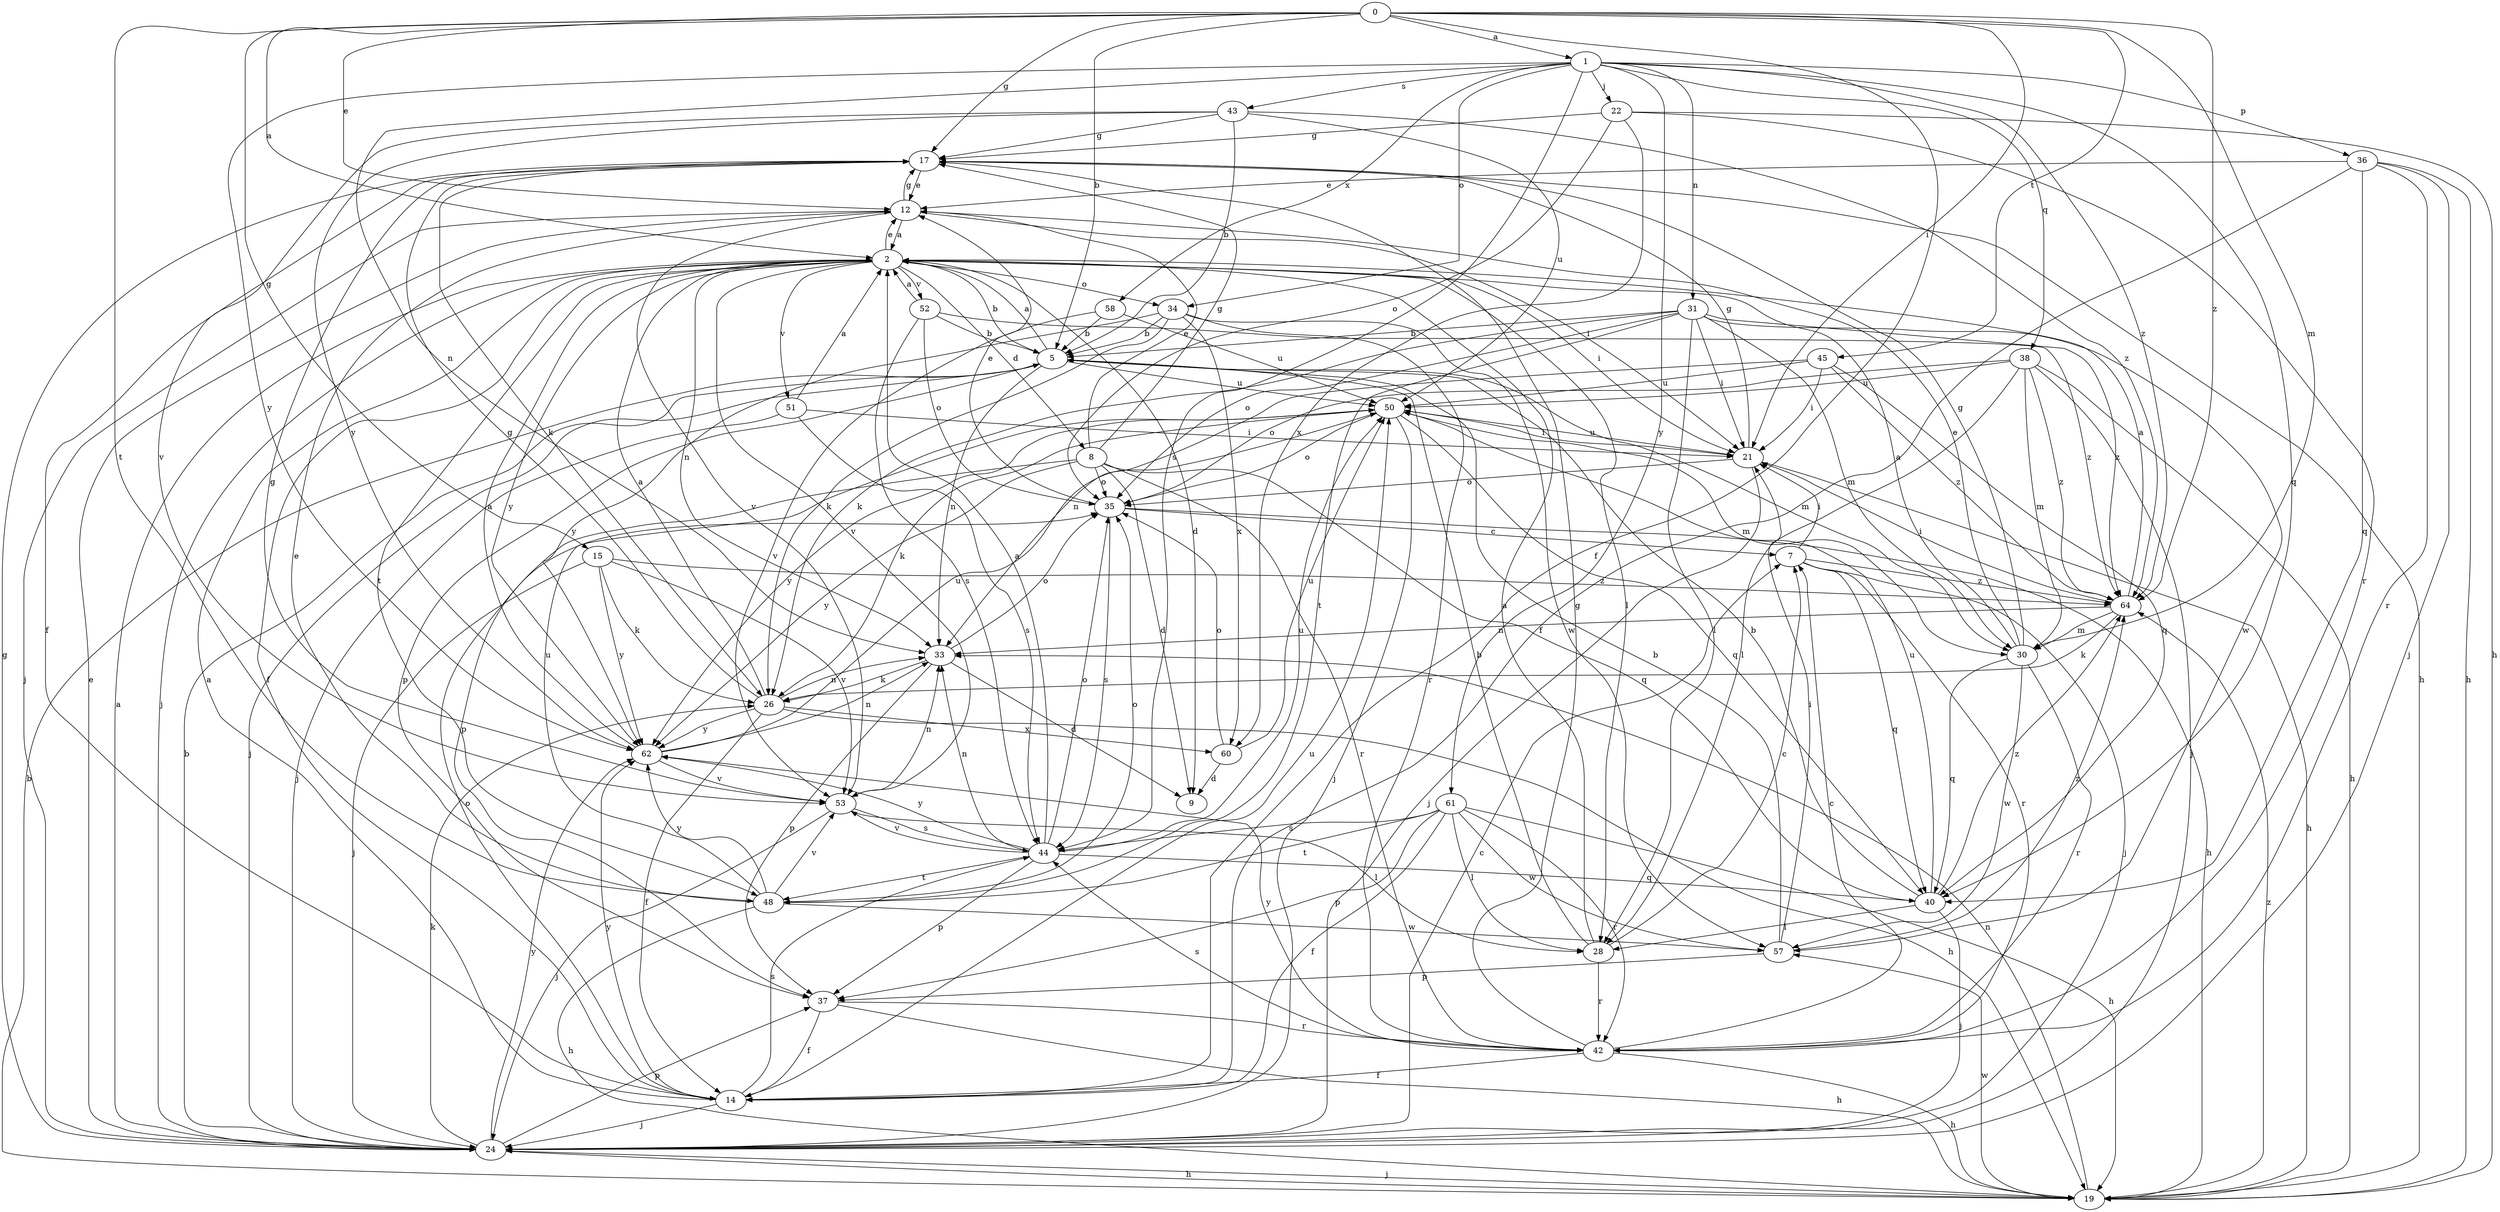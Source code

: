 strict digraph  {
0;
1;
2;
5;
7;
8;
9;
12;
14;
15;
17;
19;
21;
22;
24;
26;
28;
30;
31;
33;
34;
35;
36;
37;
38;
40;
42;
43;
44;
45;
48;
50;
51;
52;
53;
57;
58;
60;
61;
62;
64;
0 -> 1  [label=a];
0 -> 2  [label=a];
0 -> 5  [label=b];
0 -> 12  [label=e];
0 -> 14  [label=f];
0 -> 15  [label=g];
0 -> 17  [label=g];
0 -> 21  [label=i];
0 -> 30  [label=m];
0 -> 45  [label=t];
0 -> 48  [label=t];
0 -> 64  [label=z];
1 -> 22  [label=j];
1 -> 31  [label=n];
1 -> 33  [label=n];
1 -> 34  [label=o];
1 -> 36  [label=p];
1 -> 38  [label=q];
1 -> 40  [label=q];
1 -> 43  [label=s];
1 -> 44  [label=s];
1 -> 58  [label=x];
1 -> 61  [label=y];
1 -> 62  [label=y];
1 -> 64  [label=z];
2 -> 5  [label=b];
2 -> 8  [label=d];
2 -> 9  [label=d];
2 -> 12  [label=e];
2 -> 14  [label=f];
2 -> 21  [label=i];
2 -> 24  [label=j];
2 -> 28  [label=l];
2 -> 33  [label=n];
2 -> 34  [label=o];
2 -> 48  [label=t];
2 -> 51  [label=v];
2 -> 52  [label=v];
2 -> 53  [label=v];
2 -> 62  [label=y];
5 -> 2  [label=a];
5 -> 24  [label=j];
5 -> 30  [label=m];
5 -> 33  [label=n];
5 -> 37  [label=p];
5 -> 50  [label=u];
7 -> 21  [label=i];
7 -> 24  [label=j];
7 -> 40  [label=q];
7 -> 42  [label=r];
7 -> 64  [label=z];
8 -> 9  [label=d];
8 -> 12  [label=e];
8 -> 17  [label=g];
8 -> 35  [label=o];
8 -> 37  [label=p];
8 -> 40  [label=q];
8 -> 42  [label=r];
8 -> 62  [label=y];
12 -> 2  [label=a];
12 -> 17  [label=g];
12 -> 21  [label=i];
12 -> 24  [label=j];
12 -> 53  [label=v];
14 -> 2  [label=a];
14 -> 24  [label=j];
14 -> 35  [label=o];
14 -> 44  [label=s];
14 -> 50  [label=u];
14 -> 62  [label=y];
15 -> 24  [label=j];
15 -> 26  [label=k];
15 -> 53  [label=v];
15 -> 62  [label=y];
15 -> 64  [label=z];
17 -> 12  [label=e];
17 -> 14  [label=f];
17 -> 19  [label=h];
17 -> 26  [label=k];
19 -> 5  [label=b];
19 -> 24  [label=j];
19 -> 33  [label=n];
19 -> 57  [label=w];
19 -> 64  [label=z];
21 -> 17  [label=g];
21 -> 19  [label=h];
21 -> 24  [label=j];
21 -> 35  [label=o];
21 -> 50  [label=u];
22 -> 17  [label=g];
22 -> 19  [label=h];
22 -> 35  [label=o];
22 -> 42  [label=r];
22 -> 60  [label=x];
24 -> 2  [label=a];
24 -> 5  [label=b];
24 -> 7  [label=c];
24 -> 12  [label=e];
24 -> 17  [label=g];
24 -> 19  [label=h];
24 -> 26  [label=k];
24 -> 37  [label=p];
24 -> 62  [label=y];
26 -> 2  [label=a];
26 -> 14  [label=f];
26 -> 17  [label=g];
26 -> 19  [label=h];
26 -> 33  [label=n];
26 -> 60  [label=x];
26 -> 62  [label=y];
28 -> 2  [label=a];
28 -> 5  [label=b];
28 -> 7  [label=c];
28 -> 42  [label=r];
30 -> 2  [label=a];
30 -> 12  [label=e];
30 -> 17  [label=g];
30 -> 40  [label=q];
30 -> 42  [label=r];
30 -> 57  [label=w];
31 -> 5  [label=b];
31 -> 21  [label=i];
31 -> 26  [label=k];
31 -> 28  [label=l];
31 -> 30  [label=m];
31 -> 35  [label=o];
31 -> 48  [label=t];
31 -> 57  [label=w];
31 -> 64  [label=z];
33 -> 9  [label=d];
33 -> 26  [label=k];
33 -> 35  [label=o];
33 -> 37  [label=p];
34 -> 5  [label=b];
34 -> 26  [label=k];
34 -> 42  [label=r];
34 -> 57  [label=w];
34 -> 60  [label=x];
34 -> 62  [label=y];
35 -> 7  [label=c];
35 -> 12  [label=e];
35 -> 19  [label=h];
35 -> 44  [label=s];
36 -> 12  [label=e];
36 -> 14  [label=f];
36 -> 19  [label=h];
36 -> 24  [label=j];
36 -> 40  [label=q];
36 -> 42  [label=r];
37 -> 14  [label=f];
37 -> 19  [label=h];
37 -> 42  [label=r];
38 -> 19  [label=h];
38 -> 24  [label=j];
38 -> 28  [label=l];
38 -> 30  [label=m];
38 -> 35  [label=o];
38 -> 50  [label=u];
38 -> 64  [label=z];
40 -> 5  [label=b];
40 -> 24  [label=j];
40 -> 28  [label=l];
40 -> 50  [label=u];
40 -> 64  [label=z];
42 -> 7  [label=c];
42 -> 14  [label=f];
42 -> 17  [label=g];
42 -> 19  [label=h];
42 -> 44  [label=s];
42 -> 62  [label=y];
43 -> 5  [label=b];
43 -> 17  [label=g];
43 -> 50  [label=u];
43 -> 53  [label=v];
43 -> 62  [label=y];
43 -> 64  [label=z];
44 -> 2  [label=a];
44 -> 33  [label=n];
44 -> 35  [label=o];
44 -> 37  [label=p];
44 -> 40  [label=q];
44 -> 48  [label=t];
44 -> 50  [label=u];
44 -> 53  [label=v];
44 -> 62  [label=y];
45 -> 21  [label=i];
45 -> 33  [label=n];
45 -> 40  [label=q];
45 -> 50  [label=u];
45 -> 64  [label=z];
48 -> 12  [label=e];
48 -> 19  [label=h];
48 -> 35  [label=o];
48 -> 50  [label=u];
48 -> 53  [label=v];
48 -> 57  [label=w];
48 -> 62  [label=y];
50 -> 21  [label=i];
50 -> 24  [label=j];
50 -> 26  [label=k];
50 -> 30  [label=m];
50 -> 35  [label=o];
50 -> 40  [label=q];
50 -> 62  [label=y];
51 -> 2  [label=a];
51 -> 21  [label=i];
51 -> 24  [label=j];
51 -> 44  [label=s];
52 -> 2  [label=a];
52 -> 5  [label=b];
52 -> 35  [label=o];
52 -> 44  [label=s];
52 -> 64  [label=z];
53 -> 17  [label=g];
53 -> 24  [label=j];
53 -> 28  [label=l];
53 -> 33  [label=n];
53 -> 44  [label=s];
57 -> 5  [label=b];
57 -> 21  [label=i];
57 -> 37  [label=p];
57 -> 64  [label=z];
58 -> 5  [label=b];
58 -> 50  [label=u];
58 -> 53  [label=v];
60 -> 9  [label=d];
60 -> 35  [label=o];
60 -> 50  [label=u];
61 -> 14  [label=f];
61 -> 19  [label=h];
61 -> 28  [label=l];
61 -> 37  [label=p];
61 -> 42  [label=r];
61 -> 44  [label=s];
61 -> 48  [label=t];
61 -> 57  [label=w];
62 -> 2  [label=a];
62 -> 33  [label=n];
62 -> 50  [label=u];
62 -> 53  [label=v];
64 -> 2  [label=a];
64 -> 21  [label=i];
64 -> 26  [label=k];
64 -> 30  [label=m];
64 -> 33  [label=n];
}
